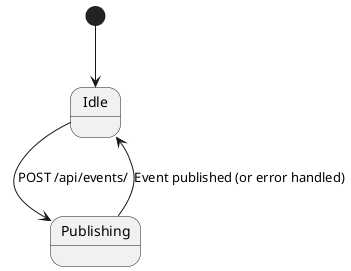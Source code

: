 @startuml
[*] --> Idle
Idle --> Publishing : POST /api/events/
Publishing --> Idle : Event published (or error handled)
@enduml
